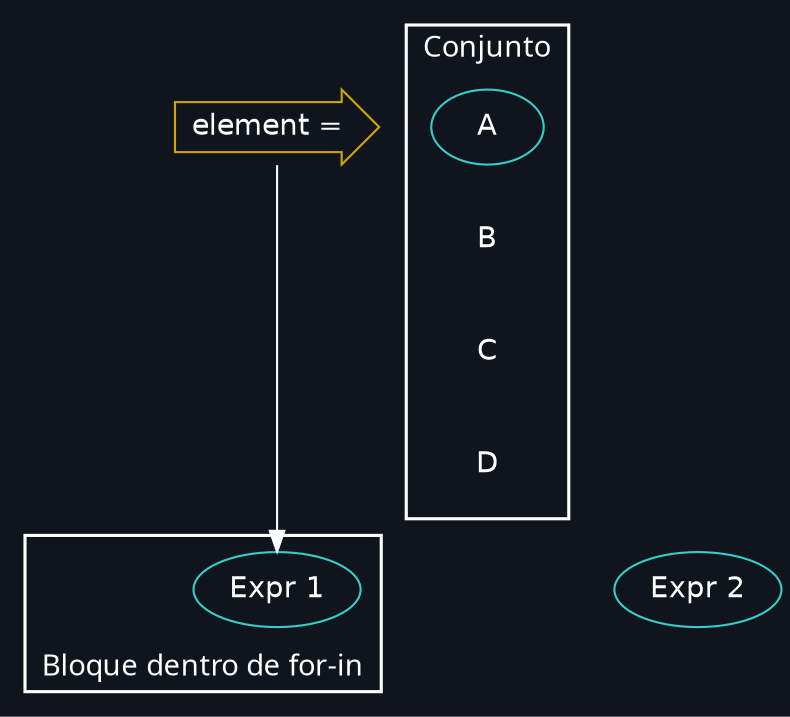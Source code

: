 digraph G {
  #dot -Tpng -Gsize=9,15\! -Gdpi=100  if.gv -o if.png && kitty icat if.png
  # magick -delay 100 -loop 0 for-in-*.png for-in.gif
  graph [
    fontname = "Monserrat",
    fontcolor="white",
    bgcolor="#10141c",
    #bgcolor="transparent"
    penwidth=1.5,
    newrank=true, # Permite alinear itr
    #rankdir="BT"
    color=white
  ];
  node [
    fontcolor="white",
    fontname = "helvetica"
    color="#37CDCB"
  ];
  edge [
    fontcolor="white",
    color="white"
    fontname = "helvetica"
  ];

  itr [shape=rarrow, color="#D2A600", label="element =  "]
  { rank = same; itr; a3;}

  subgraph cluster_0 {
    ranksep=0.5
    node [penwidth=0]
    a3 [label="A"]
    a2 [label="B"]
    a1 [label="C"]
    a0 [label="D"]
    a3 -> a2 -> a1 -> a0 [style=invis];
    label = "Conjunto";
    labelloc="t"
  }

  anchor [style=invis]
  a0 -> anchor [style=invis]

  subgraph cluster_2 {
    e1 [label="Expr 1"]
    e1;
    label = "Bloque dentro de for-in";
    labelloc="b"
  }

  e2 [label="Expr 2"]

  itr -> e1;
  e1 -> e2 [style=invis];

  { rank = same; e1; anchor; e2}
}
